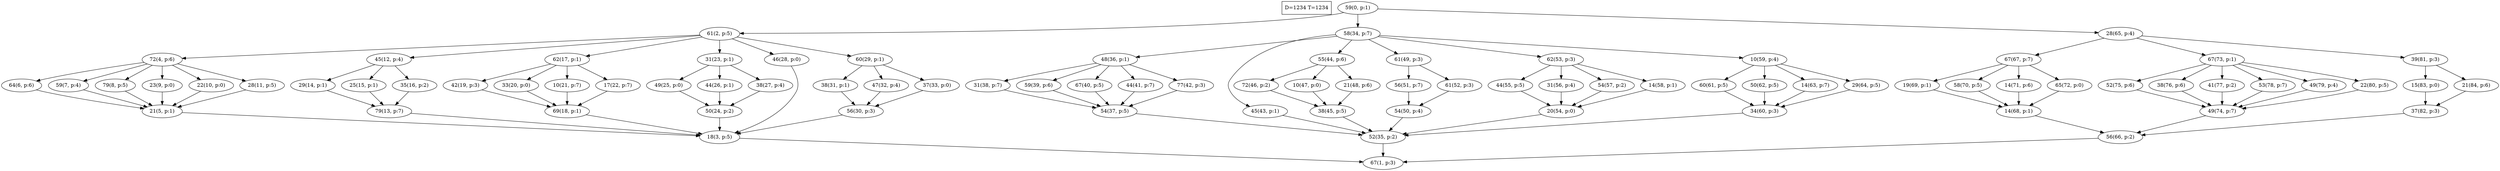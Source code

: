 digraph Task {
i [shape=box, label="D=1234 T=1234"]; 
0 [label="59(0, p:1)"];
1 [label="67(1, p:3)"];
2 [label="61(2, p:5)"];
3 [label="18(3, p:5)"];
4 [label="72(4, p:6)"];
5 [label="21(5, p:1)"];
6 [label="64(6, p:6)"];
7 [label="59(7, p:4)"];
8 [label="79(8, p:5)"];
9 [label="23(9, p:0)"];
10 [label="22(10, p:0)"];
11 [label="28(11, p:5)"];
12 [label="45(12, p:4)"];
13 [label="79(13, p:7)"];
14 [label="29(14, p:1)"];
15 [label="25(15, p:1)"];
16 [label="35(16, p:2)"];
17 [label="62(17, p:1)"];
18 [label="69(18, p:1)"];
19 [label="42(19, p:3)"];
20 [label="33(20, p:0)"];
21 [label="10(21, p:7)"];
22 [label="17(22, p:7)"];
23 [label="31(23, p:1)"];
24 [label="50(24, p:2)"];
25 [label="49(25, p:0)"];
26 [label="44(26, p:1)"];
27 [label="38(27, p:4)"];
28 [label="46(28, p:0)"];
29 [label="60(29, p:1)"];
30 [label="56(30, p:3)"];
31 [label="38(31, p:1)"];
32 [label="47(32, p:4)"];
33 [label="37(33, p:0)"];
34 [label="58(34, p:7)"];
35 [label="52(35, p:2)"];
36 [label="48(36, p:1)"];
37 [label="54(37, p:5)"];
38 [label="31(38, p:7)"];
39 [label="59(39, p:6)"];
40 [label="67(40, p:5)"];
41 [label="44(41, p:7)"];
42 [label="77(42, p:3)"];
43 [label="45(43, p:1)"];
44 [label="55(44, p:6)"];
45 [label="38(45, p:5)"];
46 [label="72(46, p:2)"];
47 [label="10(47, p:0)"];
48 [label="21(48, p:6)"];
49 [label="61(49, p:3)"];
50 [label="54(50, p:4)"];
51 [label="56(51, p:7)"];
52 [label="61(52, p:3)"];
53 [label="62(53, p:3)"];
54 [label="20(54, p:0)"];
55 [label="44(55, p:5)"];
56 [label="31(56, p:4)"];
57 [label="54(57, p:2)"];
58 [label="14(58, p:1)"];
59 [label="10(59, p:4)"];
60 [label="34(60, p:3)"];
61 [label="60(61, p:5)"];
62 [label="50(62, p:5)"];
63 [label="14(63, p:7)"];
64 [label="29(64, p:5)"];
65 [label="28(65, p:4)"];
66 [label="56(66, p:2)"];
67 [label="67(67, p:7)"];
68 [label="14(68, p:1)"];
69 [label="19(69, p:1)"];
70 [label="58(70, p:5)"];
71 [label="14(71, p:6)"];
72 [label="65(72, p:0)"];
73 [label="67(73, p:1)"];
74 [label="49(74, p:7)"];
75 [label="52(75, p:6)"];
76 [label="38(76, p:6)"];
77 [label="41(77, p:2)"];
78 [label="53(78, p:7)"];
79 [label="49(79, p:4)"];
80 [label="22(80, p:5)"];
81 [label="39(81, p:3)"];
82 [label="37(82, p:3)"];
83 [label="15(83, p:0)"];
84 [label="21(84, p:6)"];
0 -> 2;
0 -> 34;
0 -> 65;
2 -> 4;
2 -> 12;
2 -> 17;
2 -> 23;
2 -> 28;
2 -> 29;
3 -> 1;
4 -> 6;
4 -> 7;
4 -> 8;
4 -> 9;
4 -> 10;
4 -> 11;
5 -> 3;
6 -> 5;
7 -> 5;
8 -> 5;
9 -> 5;
10 -> 5;
11 -> 5;
12 -> 14;
12 -> 15;
12 -> 16;
13 -> 3;
14 -> 13;
15 -> 13;
16 -> 13;
17 -> 19;
17 -> 20;
17 -> 21;
17 -> 22;
18 -> 3;
19 -> 18;
20 -> 18;
21 -> 18;
22 -> 18;
23 -> 25;
23 -> 26;
23 -> 27;
24 -> 3;
25 -> 24;
26 -> 24;
27 -> 24;
28 -> 3;
29 -> 31;
29 -> 32;
29 -> 33;
30 -> 3;
31 -> 30;
32 -> 30;
33 -> 30;
34 -> 36;
34 -> 43;
34 -> 44;
34 -> 49;
34 -> 53;
34 -> 59;
35 -> 1;
36 -> 38;
36 -> 39;
36 -> 40;
36 -> 41;
36 -> 42;
37 -> 35;
38 -> 37;
39 -> 37;
40 -> 37;
41 -> 37;
42 -> 37;
43 -> 35;
44 -> 46;
44 -> 47;
44 -> 48;
45 -> 35;
46 -> 45;
47 -> 45;
48 -> 45;
49 -> 51;
49 -> 52;
50 -> 35;
51 -> 50;
52 -> 50;
53 -> 55;
53 -> 56;
53 -> 57;
53 -> 58;
54 -> 35;
55 -> 54;
56 -> 54;
57 -> 54;
58 -> 54;
59 -> 61;
59 -> 62;
59 -> 63;
59 -> 64;
60 -> 35;
61 -> 60;
62 -> 60;
63 -> 60;
64 -> 60;
65 -> 67;
65 -> 73;
65 -> 81;
66 -> 1;
67 -> 69;
67 -> 70;
67 -> 71;
67 -> 72;
68 -> 66;
69 -> 68;
70 -> 68;
71 -> 68;
72 -> 68;
73 -> 75;
73 -> 76;
73 -> 77;
73 -> 78;
73 -> 79;
73 -> 80;
74 -> 66;
75 -> 74;
76 -> 74;
77 -> 74;
78 -> 74;
79 -> 74;
80 -> 74;
81 -> 83;
81 -> 84;
82 -> 66;
83 -> 82;
84 -> 82;
}